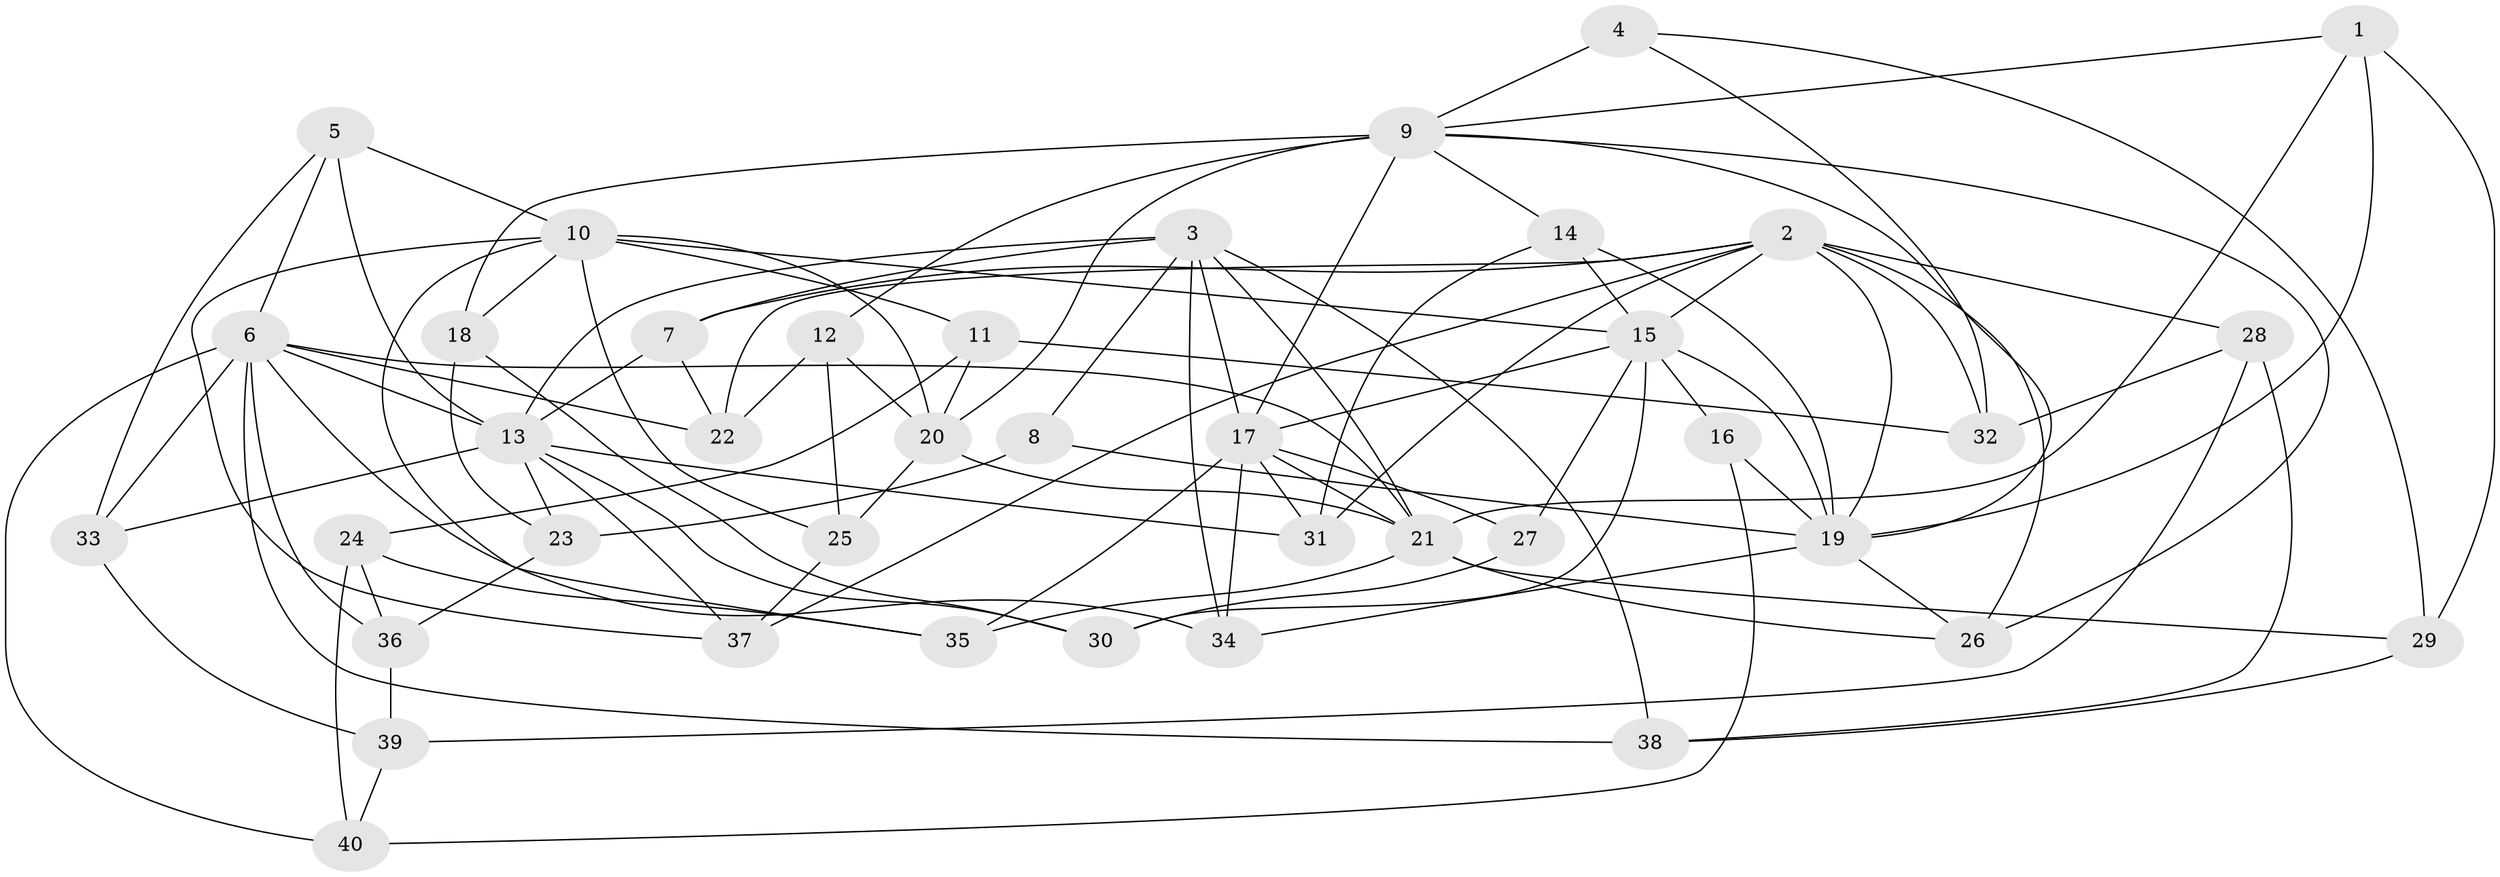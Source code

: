 // original degree distribution, {4: 1.0}
// Generated by graph-tools (version 1.1) at 2025/37/03/09/25 02:37:54]
// undirected, 40 vertices, 101 edges
graph export_dot {
graph [start="1"]
  node [color=gray90,style=filled];
  1;
  2;
  3;
  4;
  5;
  6;
  7;
  8;
  9;
  10;
  11;
  12;
  13;
  14;
  15;
  16;
  17;
  18;
  19;
  20;
  21;
  22;
  23;
  24;
  25;
  26;
  27;
  28;
  29;
  30;
  31;
  32;
  33;
  34;
  35;
  36;
  37;
  38;
  39;
  40;
  1 -- 9 [weight=1.0];
  1 -- 19 [weight=1.0];
  1 -- 21 [weight=1.0];
  1 -- 29 [weight=1.0];
  2 -- 7 [weight=1.0];
  2 -- 15 [weight=1.0];
  2 -- 19 [weight=2.0];
  2 -- 22 [weight=1.0];
  2 -- 26 [weight=1.0];
  2 -- 28 [weight=1.0];
  2 -- 31 [weight=1.0];
  2 -- 32 [weight=1.0];
  2 -- 37 [weight=1.0];
  3 -- 7 [weight=1.0];
  3 -- 8 [weight=1.0];
  3 -- 13 [weight=1.0];
  3 -- 17 [weight=2.0];
  3 -- 21 [weight=1.0];
  3 -- 34 [weight=1.0];
  3 -- 38 [weight=1.0];
  4 -- 9 [weight=2.0];
  4 -- 29 [weight=1.0];
  4 -- 32 [weight=1.0];
  5 -- 6 [weight=1.0];
  5 -- 10 [weight=1.0];
  5 -- 13 [weight=1.0];
  5 -- 33 [weight=1.0];
  6 -- 13 [weight=2.0];
  6 -- 21 [weight=3.0];
  6 -- 22 [weight=1.0];
  6 -- 33 [weight=1.0];
  6 -- 34 [weight=1.0];
  6 -- 36 [weight=1.0];
  6 -- 38 [weight=1.0];
  6 -- 40 [weight=1.0];
  7 -- 13 [weight=1.0];
  7 -- 22 [weight=1.0];
  8 -- 19 [weight=2.0];
  8 -- 23 [weight=1.0];
  9 -- 12 [weight=1.0];
  9 -- 14 [weight=1.0];
  9 -- 17 [weight=1.0];
  9 -- 18 [weight=1.0];
  9 -- 19 [weight=1.0];
  9 -- 20 [weight=3.0];
  9 -- 26 [weight=1.0];
  10 -- 11 [weight=1.0];
  10 -- 15 [weight=1.0];
  10 -- 18 [weight=1.0];
  10 -- 20 [weight=1.0];
  10 -- 25 [weight=1.0];
  10 -- 35 [weight=1.0];
  10 -- 37 [weight=1.0];
  11 -- 20 [weight=1.0];
  11 -- 24 [weight=1.0];
  11 -- 32 [weight=1.0];
  12 -- 20 [weight=1.0];
  12 -- 22 [weight=1.0];
  12 -- 25 [weight=1.0];
  13 -- 23 [weight=1.0];
  13 -- 30 [weight=1.0];
  13 -- 31 [weight=1.0];
  13 -- 33 [weight=1.0];
  13 -- 37 [weight=1.0];
  14 -- 15 [weight=1.0];
  14 -- 19 [weight=1.0];
  14 -- 31 [weight=1.0];
  15 -- 16 [weight=1.0];
  15 -- 17 [weight=3.0];
  15 -- 19 [weight=1.0];
  15 -- 27 [weight=1.0];
  15 -- 30 [weight=1.0];
  16 -- 19 [weight=2.0];
  16 -- 40 [weight=1.0];
  17 -- 21 [weight=1.0];
  17 -- 27 [weight=2.0];
  17 -- 31 [weight=1.0];
  17 -- 34 [weight=1.0];
  17 -- 35 [weight=1.0];
  18 -- 23 [weight=1.0];
  18 -- 30 [weight=1.0];
  19 -- 26 [weight=1.0];
  19 -- 34 [weight=1.0];
  20 -- 21 [weight=1.0];
  20 -- 25 [weight=1.0];
  21 -- 26 [weight=1.0];
  21 -- 29 [weight=1.0];
  21 -- 35 [weight=1.0];
  23 -- 36 [weight=1.0];
  24 -- 35 [weight=1.0];
  24 -- 36 [weight=1.0];
  24 -- 40 [weight=1.0];
  25 -- 37 [weight=1.0];
  27 -- 30 [weight=1.0];
  28 -- 32 [weight=1.0];
  28 -- 38 [weight=1.0];
  28 -- 39 [weight=1.0];
  29 -- 38 [weight=1.0];
  33 -- 39 [weight=1.0];
  36 -- 39 [weight=1.0];
  39 -- 40 [weight=1.0];
}
